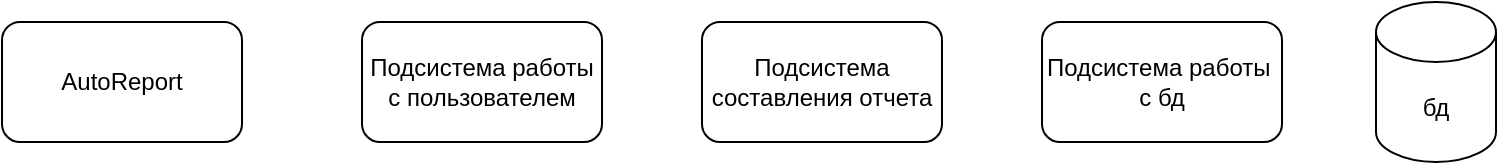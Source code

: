 <mxfile version="20.6.2" type="device"><diagram id="gj6o-obXTQkhCIhRyWHK" name="Страница 1"><mxGraphModel dx="1038" dy="617" grid="1" gridSize="10" guides="1" tooltips="1" connect="1" arrows="1" fold="1" page="1" pageScale="1" pageWidth="827" pageHeight="1169" math="0" shadow="0"><root><mxCell id="0"/><mxCell id="1" parent="0"/><mxCell id="nQtTxZmRiDn00Wm_FOxJ-1" value="Подсистема составления отчета" style="rounded=1;whiteSpace=wrap;html=1;" vertex="1" parent="1"><mxGeometry x="430" y="290" width="120" height="60" as="geometry"/></mxCell><mxCell id="nQtTxZmRiDn00Wm_FOxJ-2" value="AutoReport" style="rounded=1;whiteSpace=wrap;html=1;" vertex="1" parent="1"><mxGeometry x="80" y="290" width="120" height="60" as="geometry"/></mxCell><mxCell id="nQtTxZmRiDn00Wm_FOxJ-3" value="Подсистема работы&amp;nbsp; с бд" style="rounded=1;whiteSpace=wrap;html=1;" vertex="1" parent="1"><mxGeometry x="600" y="290" width="120" height="60" as="geometry"/></mxCell><mxCell id="nQtTxZmRiDn00Wm_FOxJ-4" value="Подсистема работы с пользователем" style="rounded=1;whiteSpace=wrap;html=1;" vertex="1" parent="1"><mxGeometry x="260" y="290" width="120" height="60" as="geometry"/></mxCell><mxCell id="nQtTxZmRiDn00Wm_FOxJ-5" value="бд" style="shape=cylinder3;whiteSpace=wrap;html=1;boundedLbl=1;backgroundOutline=1;size=15;" vertex="1" parent="1"><mxGeometry x="767" y="280" width="60" height="80" as="geometry"/></mxCell></root></mxGraphModel></diagram></mxfile>
